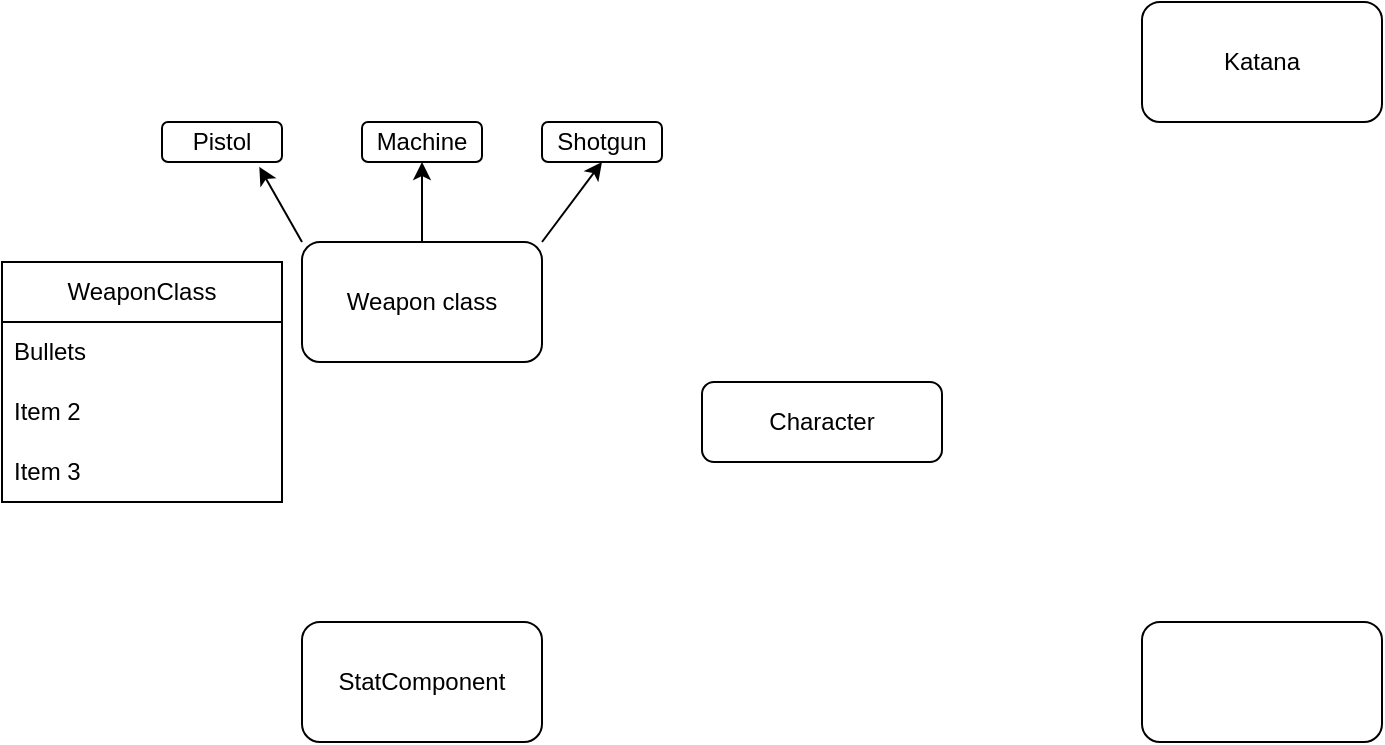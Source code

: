 <mxfile version="26.0.11">
  <diagram id="C5RBs43oDa-KdzZeNtuy" name="Page-1">
    <mxGraphModel dx="1815" dy="539" grid="1" gridSize="10" guides="1" tooltips="1" connect="1" arrows="1" fold="1" page="1" pageScale="1" pageWidth="827" pageHeight="1169" math="0" shadow="0">
      <root>
        <mxCell id="WIyWlLk6GJQsqaUBKTNV-0" />
        <mxCell id="WIyWlLk6GJQsqaUBKTNV-1" parent="WIyWlLk6GJQsqaUBKTNV-0" />
        <mxCell id="WIyWlLk6GJQsqaUBKTNV-3" value="Character" style="rounded=1;whiteSpace=wrap;html=1;fontSize=12;glass=0;strokeWidth=1;shadow=0;" parent="WIyWlLk6GJQsqaUBKTNV-1" vertex="1">
          <mxGeometry x="340" y="260" width="120" height="40" as="geometry" />
        </mxCell>
        <mxCell id="PKm5LqMkqbME4C6kVmGQ-0" value="Weapon class" style="rounded=1;whiteSpace=wrap;html=1;" vertex="1" parent="WIyWlLk6GJQsqaUBKTNV-1">
          <mxGeometry x="140" y="190" width="120" height="60" as="geometry" />
        </mxCell>
        <mxCell id="PKm5LqMkqbME4C6kVmGQ-1" value="Katana" style="rounded=1;whiteSpace=wrap;html=1;" vertex="1" parent="WIyWlLk6GJQsqaUBKTNV-1">
          <mxGeometry x="560" y="70" width="120" height="60" as="geometry" />
        </mxCell>
        <mxCell id="PKm5LqMkqbME4C6kVmGQ-2" value="StatComponent" style="rounded=1;whiteSpace=wrap;html=1;" vertex="1" parent="WIyWlLk6GJQsqaUBKTNV-1">
          <mxGeometry x="140" y="380" width="120" height="60" as="geometry" />
        </mxCell>
        <mxCell id="PKm5LqMkqbME4C6kVmGQ-3" value="" style="rounded=1;whiteSpace=wrap;html=1;" vertex="1" parent="WIyWlLk6GJQsqaUBKTNV-1">
          <mxGeometry x="560" y="380" width="120" height="60" as="geometry" />
        </mxCell>
        <mxCell id="PKm5LqMkqbME4C6kVmGQ-4" value="Pistol" style="rounded=1;whiteSpace=wrap;html=1;" vertex="1" parent="WIyWlLk6GJQsqaUBKTNV-1">
          <mxGeometry x="70" y="130" width="60" height="20" as="geometry" />
        </mxCell>
        <mxCell id="PKm5LqMkqbME4C6kVmGQ-5" value="Machine" style="rounded=1;whiteSpace=wrap;html=1;" vertex="1" parent="WIyWlLk6GJQsqaUBKTNV-1">
          <mxGeometry x="170" y="130" width="60" height="20" as="geometry" />
        </mxCell>
        <mxCell id="PKm5LqMkqbME4C6kVmGQ-6" value="Shotgun" style="rounded=1;whiteSpace=wrap;html=1;" vertex="1" parent="WIyWlLk6GJQsqaUBKTNV-1">
          <mxGeometry x="260" y="130" width="60" height="20" as="geometry" />
        </mxCell>
        <mxCell id="PKm5LqMkqbME4C6kVmGQ-10" value="" style="endArrow=classic;html=1;rounded=0;entryX=0.811;entryY=1.121;entryDx=0;entryDy=0;entryPerimeter=0;exitX=0;exitY=0;exitDx=0;exitDy=0;" edge="1" parent="WIyWlLk6GJQsqaUBKTNV-1" source="PKm5LqMkqbME4C6kVmGQ-0" target="PKm5LqMkqbME4C6kVmGQ-4">
          <mxGeometry width="50" height="50" relative="1" as="geometry">
            <mxPoint x="90" y="210" as="sourcePoint" />
            <mxPoint x="140" y="160" as="targetPoint" />
          </mxGeometry>
        </mxCell>
        <mxCell id="PKm5LqMkqbME4C6kVmGQ-11" value="" style="endArrow=classic;html=1;rounded=0;entryX=0.5;entryY=1;entryDx=0;entryDy=0;exitX=0.5;exitY=0;exitDx=0;exitDy=0;" edge="1" parent="WIyWlLk6GJQsqaUBKTNV-1" source="PKm5LqMkqbME4C6kVmGQ-0" target="PKm5LqMkqbME4C6kVmGQ-5">
          <mxGeometry width="50" height="50" relative="1" as="geometry">
            <mxPoint x="160" y="190" as="sourcePoint" />
            <mxPoint x="129" y="162" as="targetPoint" />
          </mxGeometry>
        </mxCell>
        <mxCell id="PKm5LqMkqbME4C6kVmGQ-12" value="" style="endArrow=classic;html=1;rounded=0;entryX=0.5;entryY=1;entryDx=0;entryDy=0;exitX=1;exitY=0;exitDx=0;exitDy=0;" edge="1" parent="WIyWlLk6GJQsqaUBKTNV-1" source="PKm5LqMkqbME4C6kVmGQ-0" target="PKm5LqMkqbME4C6kVmGQ-6">
          <mxGeometry width="50" height="50" relative="1" as="geometry">
            <mxPoint x="207" y="190" as="sourcePoint" />
            <mxPoint x="210" y="160" as="targetPoint" />
          </mxGeometry>
        </mxCell>
        <mxCell id="PKm5LqMkqbME4C6kVmGQ-13" value="WeaponClass" style="swimlane;fontStyle=0;childLayout=stackLayout;horizontal=1;startSize=30;horizontalStack=0;resizeParent=1;resizeParentMax=0;resizeLast=0;collapsible=1;marginBottom=0;whiteSpace=wrap;html=1;" vertex="1" parent="WIyWlLk6GJQsqaUBKTNV-1">
          <mxGeometry x="-10" y="200" width="140" height="120" as="geometry" />
        </mxCell>
        <mxCell id="PKm5LqMkqbME4C6kVmGQ-14" value="Bullets" style="text;strokeColor=none;fillColor=none;align=left;verticalAlign=middle;spacingLeft=4;spacingRight=4;overflow=hidden;points=[[0,0.5],[1,0.5]];portConstraint=eastwest;rotatable=0;whiteSpace=wrap;html=1;" vertex="1" parent="PKm5LqMkqbME4C6kVmGQ-13">
          <mxGeometry y="30" width="140" height="30" as="geometry" />
        </mxCell>
        <mxCell id="PKm5LqMkqbME4C6kVmGQ-15" value="Item 2" style="text;strokeColor=none;fillColor=none;align=left;verticalAlign=middle;spacingLeft=4;spacingRight=4;overflow=hidden;points=[[0,0.5],[1,0.5]];portConstraint=eastwest;rotatable=0;whiteSpace=wrap;html=1;" vertex="1" parent="PKm5LqMkqbME4C6kVmGQ-13">
          <mxGeometry y="60" width="140" height="30" as="geometry" />
        </mxCell>
        <mxCell id="PKm5LqMkqbME4C6kVmGQ-16" value="Item 3" style="text;strokeColor=none;fillColor=none;align=left;verticalAlign=middle;spacingLeft=4;spacingRight=4;overflow=hidden;points=[[0,0.5],[1,0.5]];portConstraint=eastwest;rotatable=0;whiteSpace=wrap;html=1;" vertex="1" parent="PKm5LqMkqbME4C6kVmGQ-13">
          <mxGeometry y="90" width="140" height="30" as="geometry" />
        </mxCell>
      </root>
    </mxGraphModel>
  </diagram>
</mxfile>
